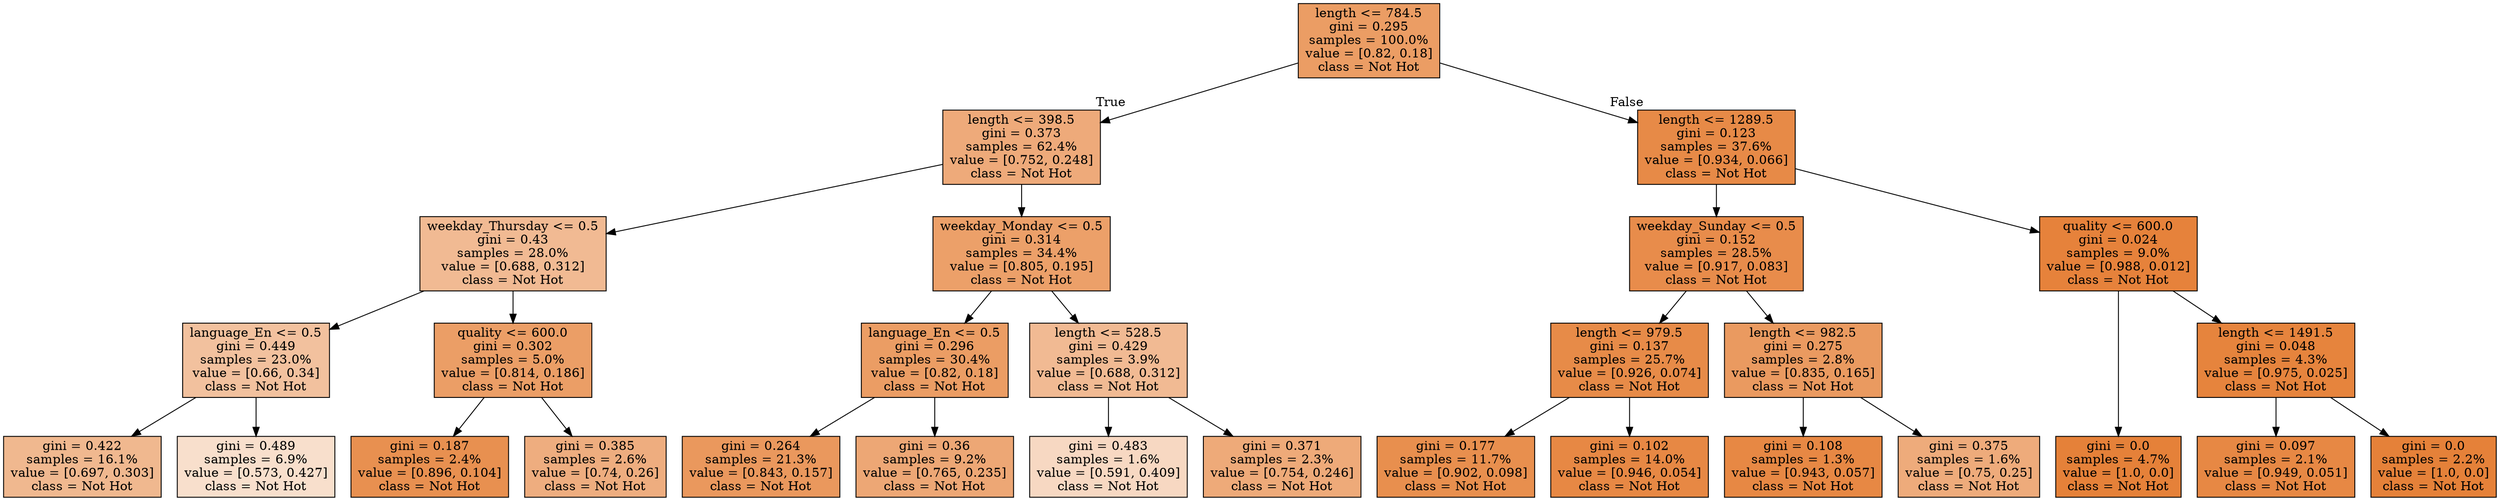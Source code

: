 digraph Tree {
node [shape=box, style="filled", color="black"] ;
graph [ranksep=equally, splines=polyline] ;
0 [label="length <= 784.5\ngini = 0.295\nsamples = 100.0%\nvalue = [0.82, 0.18]\nclass = Not Hot", fillcolor="#e58139c7"] ;
1 [label="length <= 398.5\ngini = 0.373\nsamples = 62.4%\nvalue = [0.752, 0.248]\nclass = Not Hot", fillcolor="#e58139ab"] ;
0 -> 1 [labeldistance=2.5, labelangle=45, headlabel="True"] ;
2 [label="weekday_Thursday <= 0.5\ngini = 0.43\nsamples = 28.0%\nvalue = [0.688, 0.312]\nclass = Not Hot", fillcolor="#e581398b"] ;
1 -> 2 ;
3 [label="language_En <= 0.5\ngini = 0.449\nsamples = 23.0%\nvalue = [0.66, 0.34]\nclass = Not Hot", fillcolor="#e581397c"] ;
2 -> 3 ;
4 [label="gini = 0.422\nsamples = 16.1%\nvalue = [0.697, 0.303]\nclass = Not Hot", fillcolor="#e5813990"] ;
3 -> 4 ;
5 [label="gini = 0.489\nsamples = 6.9%\nvalue = [0.573, 0.427]\nclass = Not Hot", fillcolor="#e5813941"] ;
3 -> 5 ;
6 [label="quality <= 600.0\ngini = 0.302\nsamples = 5.0%\nvalue = [0.814, 0.186]\nclass = Not Hot", fillcolor="#e58139c5"] ;
2 -> 6 ;
7 [label="gini = 0.187\nsamples = 2.4%\nvalue = [0.896, 0.104]\nclass = Not Hot", fillcolor="#e58139e1"] ;
6 -> 7 ;
8 [label="gini = 0.385\nsamples = 2.6%\nvalue = [0.74, 0.26]\nclass = Not Hot", fillcolor="#e58139a5"] ;
6 -> 8 ;
9 [label="weekday_Monday <= 0.5\ngini = 0.314\nsamples = 34.4%\nvalue = [0.805, 0.195]\nclass = Not Hot", fillcolor="#e58139c1"] ;
1 -> 9 ;
10 [label="language_En <= 0.5\ngini = 0.296\nsamples = 30.4%\nvalue = [0.82, 0.18]\nclass = Not Hot", fillcolor="#e58139c7"] ;
9 -> 10 ;
11 [label="gini = 0.264\nsamples = 21.3%\nvalue = [0.843, 0.157]\nclass = Not Hot", fillcolor="#e58139d0"] ;
10 -> 11 ;
12 [label="gini = 0.36\nsamples = 9.2%\nvalue = [0.765, 0.235]\nclass = Not Hot", fillcolor="#e58139b1"] ;
10 -> 12 ;
13 [label="length <= 528.5\ngini = 0.429\nsamples = 3.9%\nvalue = [0.688, 0.312]\nclass = Not Hot", fillcolor="#e581398b"] ;
9 -> 13 ;
14 [label="gini = 0.483\nsamples = 1.6%\nvalue = [0.591, 0.409]\nclass = Not Hot", fillcolor="#e581394e"] ;
13 -> 14 ;
15 [label="gini = 0.371\nsamples = 2.3%\nvalue = [0.754, 0.246]\nclass = Not Hot", fillcolor="#e58139ac"] ;
13 -> 15 ;
16 [label="length <= 1289.5\ngini = 0.123\nsamples = 37.6%\nvalue = [0.934, 0.066]\nclass = Not Hot", fillcolor="#e58139ed"] ;
0 -> 16 [labeldistance=2.5, labelangle=-45, headlabel="False"] ;
17 [label="weekday_Sunday <= 0.5\ngini = 0.152\nsamples = 28.5%\nvalue = [0.917, 0.083]\nclass = Not Hot", fillcolor="#e58139e8"] ;
16 -> 17 ;
18 [label="length <= 979.5\ngini = 0.137\nsamples = 25.7%\nvalue = [0.926, 0.074]\nclass = Not Hot", fillcolor="#e58139eb"] ;
17 -> 18 ;
19 [label="gini = 0.177\nsamples = 11.7%\nvalue = [0.902, 0.098]\nclass = Not Hot", fillcolor="#e58139e3"] ;
18 -> 19 ;
20 [label="gini = 0.102\nsamples = 14.0%\nvalue = [0.946, 0.054]\nclass = Not Hot", fillcolor="#e58139f0"] ;
18 -> 20 ;
21 [label="length <= 982.5\ngini = 0.275\nsamples = 2.8%\nvalue = [0.835, 0.165]\nclass = Not Hot", fillcolor="#e58139cd"] ;
17 -> 21 ;
22 [label="gini = 0.108\nsamples = 1.3%\nvalue = [0.943, 0.057]\nclass = Not Hot", fillcolor="#e58139f0"] ;
21 -> 22 ;
23 [label="gini = 0.375\nsamples = 1.6%\nvalue = [0.75, 0.25]\nclass = Not Hot", fillcolor="#e58139aa"] ;
21 -> 23 ;
24 [label="quality <= 600.0\ngini = 0.024\nsamples = 9.0%\nvalue = [0.988, 0.012]\nclass = Not Hot", fillcolor="#e58139fc"] ;
16 -> 24 ;
25 [label="gini = 0.0\nsamples = 4.7%\nvalue = [1.0, 0.0]\nclass = Not Hot", fillcolor="#e58139ff"] ;
24 -> 25 ;
26 [label="length <= 1491.5\ngini = 0.048\nsamples = 4.3%\nvalue = [0.975, 0.025]\nclass = Not Hot", fillcolor="#e58139f9"] ;
24 -> 26 ;
27 [label="gini = 0.097\nsamples = 2.1%\nvalue = [0.949, 0.051]\nclass = Not Hot", fillcolor="#e58139f1"] ;
26 -> 27 ;
28 [label="gini = 0.0\nsamples = 2.2%\nvalue = [1.0, 0.0]\nclass = Not Hot", fillcolor="#e58139ff"] ;
26 -> 28 ;
{rank=same ; 0} ;
{rank=same ; 1; 16} ;
{rank=same ; 2; 9; 17; 24} ;
{rank=same ; 3; 6; 10; 13; 18; 21; 26} ;
{rank=same ; 4; 5; 7; 8; 11; 12; 14; 15; 19; 20; 22; 23; 25; 27; 28} ;
}